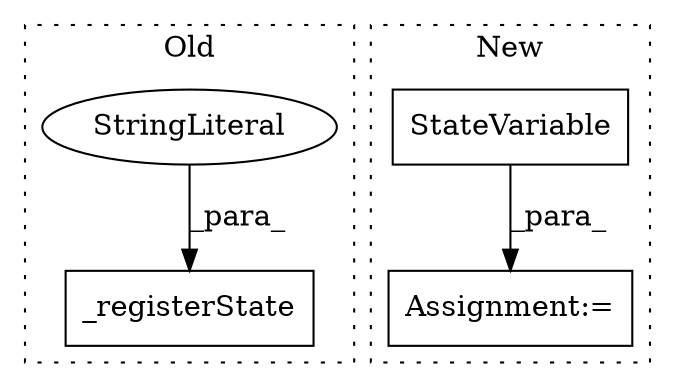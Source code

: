 digraph G {
subgraph cluster0 {
1 [label="_registerState" a="32" s="1321,1345" l="15,1" shape="box"];
3 [label="StringLiteral" a="45" s="1336" l="9" shape="ellipse"];
label = "Old";
style="dotted";
}
subgraph cluster1 {
2 [label="StateVariable" a="32" s="1458,1477" l="14,1" shape="box"];
4 [label="Assignment:=" a="7" s="1457" l="1" shape="box"];
label = "New";
style="dotted";
}
2 -> 4 [label="_para_"];
3 -> 1 [label="_para_"];
}